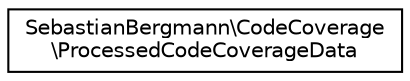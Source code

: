 digraph "Graphical Class Hierarchy"
{
  edge [fontname="Helvetica",fontsize="10",labelfontname="Helvetica",labelfontsize="10"];
  node [fontname="Helvetica",fontsize="10",shape=record];
  rankdir="LR";
  Node0 [label="SebastianBergmann\\CodeCoverage\l\\ProcessedCodeCoverageData",height=0.2,width=0.4,color="black", fillcolor="white", style="filled",URL="$classSebastianBergmann_1_1CodeCoverage_1_1ProcessedCodeCoverageData.html"];
}
